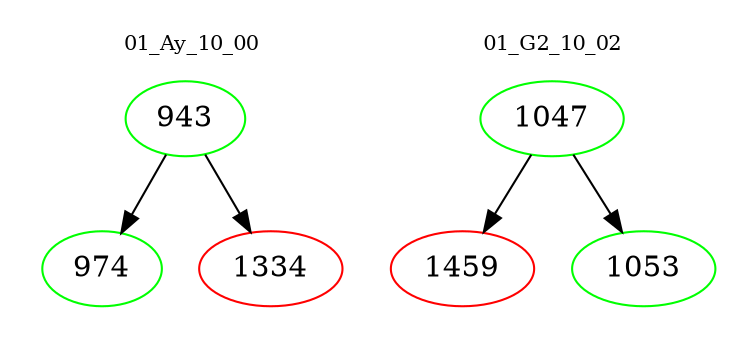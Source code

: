 digraph{
subgraph cluster_0 {
color = white
label = "01_Ay_10_00";
fontsize=10;
T0_943 [label="943", color="green"]
T0_943 -> T0_974 [color="black"]
T0_974 [label="974", color="green"]
T0_943 -> T0_1334 [color="black"]
T0_1334 [label="1334", color="red"]
}
subgraph cluster_1 {
color = white
label = "01_G2_10_02";
fontsize=10;
T1_1047 [label="1047", color="green"]
T1_1047 -> T1_1459 [color="black"]
T1_1459 [label="1459", color="red"]
T1_1047 -> T1_1053 [color="black"]
T1_1053 [label="1053", color="green"]
}
}
